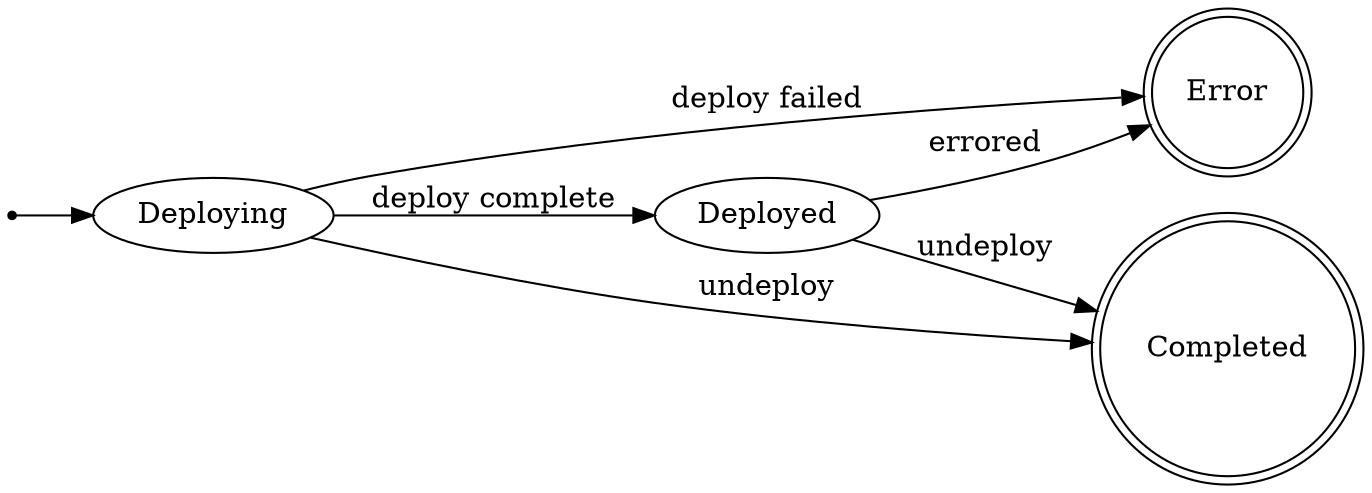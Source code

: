 digraph SPStates {

    rankdir = LR;

    node [shape = point]; init;
    node [shape = ellipse];

    Error     [shape = doublecircle];
    Completed [shape = doublecircle];

    init -> Deploying;

    Deploying -> Deployed  [label = "deploy complete"];
    Deploying -> Error     [label = "deploy failed"];
    Deployed  -> Completed [label = "undeploy"];
    Deploying -> Completed [label = "undeploy"];
    Deployed  -> Error     [label = "errored"];
}
